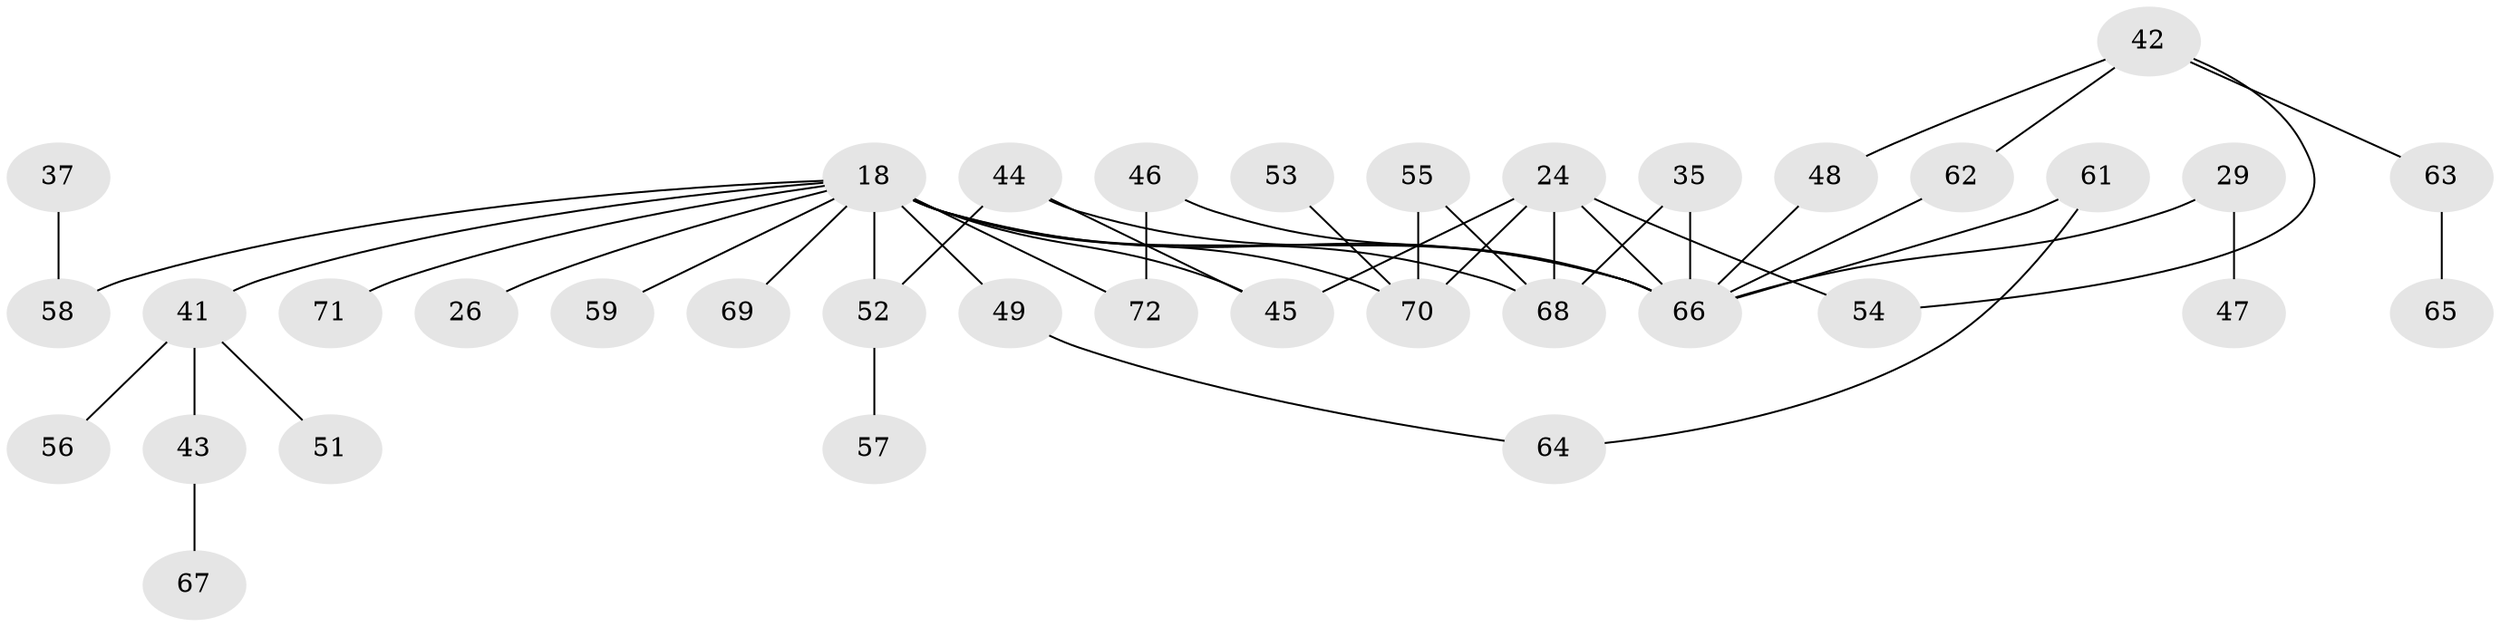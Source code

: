 // original degree distribution, {3: 0.2916666666666667, 6: 0.027777777777777776, 5: 0.027777777777777776, 4: 0.09722222222222222, 2: 0.3194444444444444, 1: 0.2361111111111111}
// Generated by graph-tools (version 1.1) at 2025/41/03/09/25 04:41:05]
// undirected, 36 vertices, 46 edges
graph export_dot {
graph [start="1"]
  node [color=gray90,style=filled];
  18 [super="+13+9+14"];
  24 [super="+3+19"];
  26;
  29 [super="+15"];
  35;
  37;
  41;
  42;
  43;
  44 [super="+36"];
  45;
  46 [super="+12"];
  47;
  48 [super="+28"];
  49;
  51;
  52 [super="+31+38"];
  53;
  54;
  55;
  56;
  57;
  58 [super="+34"];
  59 [super="+25"];
  61 [super="+21"];
  62 [super="+22"];
  63;
  64;
  65;
  66 [super="+5+27"];
  67;
  68 [super="+16+60"];
  69;
  70 [super="+40+50+11"];
  71;
  72 [super="+39"];
  18 -- 69;
  18 -- 70 [weight=2];
  18 -- 45;
  18 -- 66 [weight=2];
  18 -- 41;
  18 -- 26;
  18 -- 49;
  18 -- 71;
  18 -- 68 [weight=2];
  18 -- 52 [weight=2];
  18 -- 58;
  18 -- 72;
  18 -- 59;
  24 -- 54;
  24 -- 66 [weight=2];
  24 -- 68;
  24 -- 45;
  24 -- 70;
  29 -- 66;
  29 -- 47;
  35 -- 68;
  35 -- 66;
  37 -- 58;
  41 -- 43;
  41 -- 51;
  41 -- 56;
  42 -- 63;
  42 -- 62;
  42 -- 54;
  42 -- 48;
  43 -- 67;
  44 -- 66 [weight=2];
  44 -- 52;
  44 -- 45;
  46 -- 66;
  46 -- 72;
  48 -- 66;
  49 -- 64;
  52 -- 57;
  53 -- 70;
  55 -- 68;
  55 -- 70;
  61 -- 64;
  61 -- 66;
  62 -- 66;
  63 -- 65;
}
